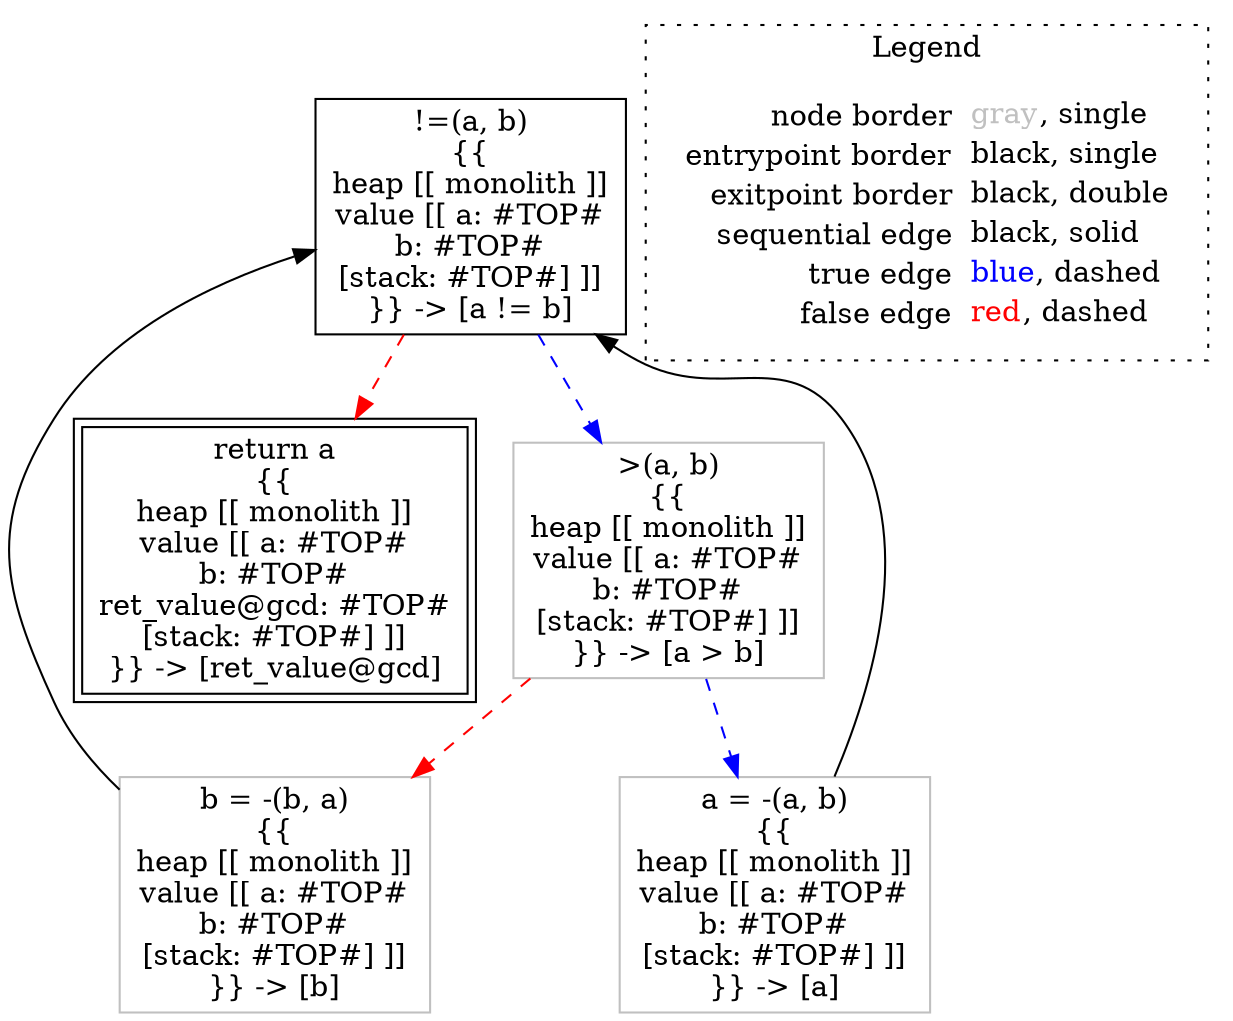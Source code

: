 digraph {
	"node0" [shape="rect",color="black",label=<!=(a, b)<BR/>{{<BR/>heap [[ monolith ]]<BR/>value [[ a: #TOP#<BR/>b: #TOP#<BR/>[stack: #TOP#] ]]<BR/>}} -&gt; [a != b]>];
	"node1" [shape="rect",color="gray",label=<&gt;(a, b)<BR/>{{<BR/>heap [[ monolith ]]<BR/>value [[ a: #TOP#<BR/>b: #TOP#<BR/>[stack: #TOP#] ]]<BR/>}} -&gt; [a &gt; b]>];
	"node2" [shape="rect",color="black",peripheries="2",label=<return a<BR/>{{<BR/>heap [[ monolith ]]<BR/>value [[ a: #TOP#<BR/>b: #TOP#<BR/>ret_value@gcd: #TOP#<BR/>[stack: #TOP#] ]]<BR/>}} -&gt; [ret_value@gcd]>];
	"node3" [shape="rect",color="gray",label=<b = -(b, a)<BR/>{{<BR/>heap [[ monolith ]]<BR/>value [[ a: #TOP#<BR/>b: #TOP#<BR/>[stack: #TOP#] ]]<BR/>}} -&gt; [b]>];
	"node4" [shape="rect",color="gray",label=<a = -(a, b)<BR/>{{<BR/>heap [[ monolith ]]<BR/>value [[ a: #TOP#<BR/>b: #TOP#<BR/>[stack: #TOP#] ]]<BR/>}} -&gt; [a]>];
	"node1" -> "node3" [color="red",style="dashed"];
	"node1" -> "node4" [color="blue",style="dashed"];
	"node0" -> "node1" [color="blue",style="dashed"];
	"node0" -> "node2" [color="red",style="dashed"];
	"node3" -> "node0" [color="black"];
	"node4" -> "node0" [color="black"];
subgraph cluster_legend {
	label="Legend";
	style=dotted;
	node [shape=plaintext];
	"legend" [label=<<table border="0" cellpadding="2" cellspacing="0" cellborder="0"><tr><td align="right">node border&nbsp;</td><td align="left"><font color="gray">gray</font>, single</td></tr><tr><td align="right">entrypoint border&nbsp;</td><td align="left"><font color="black">black</font>, single</td></tr><tr><td align="right">exitpoint border&nbsp;</td><td align="left"><font color="black">black</font>, double</td></tr><tr><td align="right">sequential edge&nbsp;</td><td align="left"><font color="black">black</font>, solid</td></tr><tr><td align="right">true edge&nbsp;</td><td align="left"><font color="blue">blue</font>, dashed</td></tr><tr><td align="right">false edge&nbsp;</td><td align="left"><font color="red">red</font>, dashed</td></tr></table>>];
}

}
